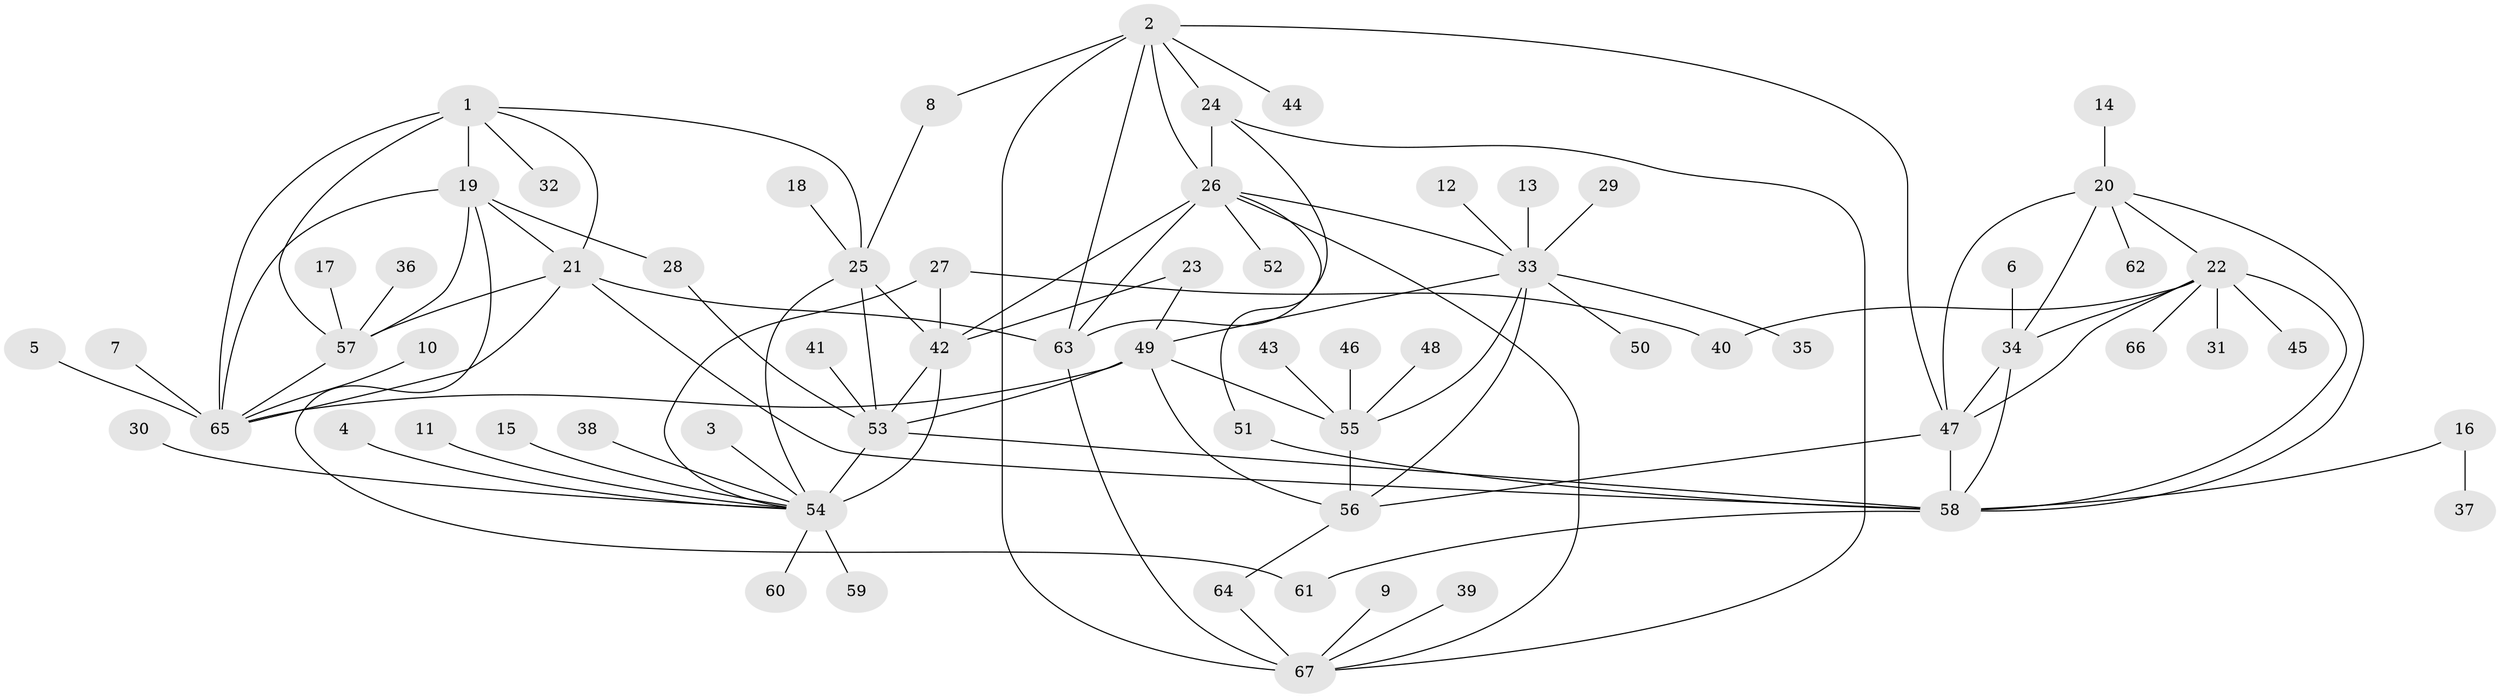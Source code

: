 // original degree distribution, {9: 0.03007518796992481, 11: 0.03007518796992481, 7: 0.06015037593984962, 6: 0.022556390977443608, 8: 0.03007518796992481, 10: 0.045112781954887216, 12: 0.007518796992481203, 2: 0.14285714285714285, 3: 0.045112781954887216, 1: 0.5864661654135338}
// Generated by graph-tools (version 1.1) at 2025/02/03/09/25 03:02:32]
// undirected, 67 vertices, 104 edges
graph export_dot {
graph [start="1"]
  node [color=gray90,style=filled];
  1;
  2;
  3;
  4;
  5;
  6;
  7;
  8;
  9;
  10;
  11;
  12;
  13;
  14;
  15;
  16;
  17;
  18;
  19;
  20;
  21;
  22;
  23;
  24;
  25;
  26;
  27;
  28;
  29;
  30;
  31;
  32;
  33;
  34;
  35;
  36;
  37;
  38;
  39;
  40;
  41;
  42;
  43;
  44;
  45;
  46;
  47;
  48;
  49;
  50;
  51;
  52;
  53;
  54;
  55;
  56;
  57;
  58;
  59;
  60;
  61;
  62;
  63;
  64;
  65;
  66;
  67;
  1 -- 19 [weight=2.0];
  1 -- 21 [weight=1.0];
  1 -- 25 [weight=1.0];
  1 -- 32 [weight=1.0];
  1 -- 57 [weight=1.0];
  1 -- 65 [weight=1.0];
  2 -- 8 [weight=1.0];
  2 -- 24 [weight=2.0];
  2 -- 26 [weight=2.0];
  2 -- 44 [weight=1.0];
  2 -- 47 [weight=1.0];
  2 -- 63 [weight=2.0];
  2 -- 67 [weight=2.0];
  3 -- 54 [weight=1.0];
  4 -- 54 [weight=1.0];
  5 -- 65 [weight=1.0];
  6 -- 34 [weight=1.0];
  7 -- 65 [weight=1.0];
  8 -- 25 [weight=1.0];
  9 -- 67 [weight=1.0];
  10 -- 65 [weight=1.0];
  11 -- 54 [weight=1.0];
  12 -- 33 [weight=1.0];
  13 -- 33 [weight=1.0];
  14 -- 20 [weight=1.0];
  15 -- 54 [weight=1.0];
  16 -- 37 [weight=1.0];
  16 -- 58 [weight=1.0];
  17 -- 57 [weight=1.0];
  18 -- 25 [weight=1.0];
  19 -- 21 [weight=2.0];
  19 -- 28 [weight=1.0];
  19 -- 57 [weight=2.0];
  19 -- 61 [weight=1.0];
  19 -- 65 [weight=2.0];
  20 -- 22 [weight=1.0];
  20 -- 34 [weight=1.0];
  20 -- 47 [weight=2.0];
  20 -- 58 [weight=1.0];
  20 -- 62 [weight=1.0];
  21 -- 57 [weight=1.0];
  21 -- 58 [weight=1.0];
  21 -- 63 [weight=1.0];
  21 -- 65 [weight=1.0];
  22 -- 31 [weight=1.0];
  22 -- 34 [weight=1.0];
  22 -- 40 [weight=1.0];
  22 -- 45 [weight=1.0];
  22 -- 47 [weight=2.0];
  22 -- 58 [weight=1.0];
  22 -- 66 [weight=1.0];
  23 -- 42 [weight=1.0];
  23 -- 49 [weight=1.0];
  24 -- 26 [weight=1.0];
  24 -- 63 [weight=1.0];
  24 -- 67 [weight=1.0];
  25 -- 42 [weight=1.0];
  25 -- 53 [weight=2.0];
  25 -- 54 [weight=2.0];
  26 -- 33 [weight=1.0];
  26 -- 42 [weight=1.0];
  26 -- 51 [weight=1.0];
  26 -- 52 [weight=1.0];
  26 -- 63 [weight=1.0];
  26 -- 67 [weight=1.0];
  27 -- 40 [weight=1.0];
  27 -- 42 [weight=1.0];
  27 -- 54 [weight=1.0];
  28 -- 53 [weight=1.0];
  29 -- 33 [weight=1.0];
  30 -- 54 [weight=1.0];
  33 -- 35 [weight=1.0];
  33 -- 49 [weight=4.0];
  33 -- 50 [weight=1.0];
  33 -- 55 [weight=2.0];
  33 -- 56 [weight=2.0];
  34 -- 47 [weight=2.0];
  34 -- 58 [weight=1.0];
  36 -- 57 [weight=1.0];
  38 -- 54 [weight=1.0];
  39 -- 67 [weight=1.0];
  41 -- 53 [weight=1.0];
  42 -- 53 [weight=2.0];
  42 -- 54 [weight=2.0];
  43 -- 55 [weight=1.0];
  46 -- 55 [weight=1.0];
  47 -- 56 [weight=1.0];
  47 -- 58 [weight=2.0];
  48 -- 55 [weight=1.0];
  49 -- 53 [weight=1.0];
  49 -- 55 [weight=2.0];
  49 -- 56 [weight=2.0];
  49 -- 65 [weight=1.0];
  51 -- 58 [weight=1.0];
  53 -- 54 [weight=4.0];
  53 -- 58 [weight=1.0];
  54 -- 59 [weight=1.0];
  54 -- 60 [weight=1.0];
  55 -- 56 [weight=1.0];
  56 -- 64 [weight=1.0];
  57 -- 65 [weight=1.0];
  58 -- 61 [weight=1.0];
  63 -- 67 [weight=1.0];
  64 -- 67 [weight=1.0];
}
